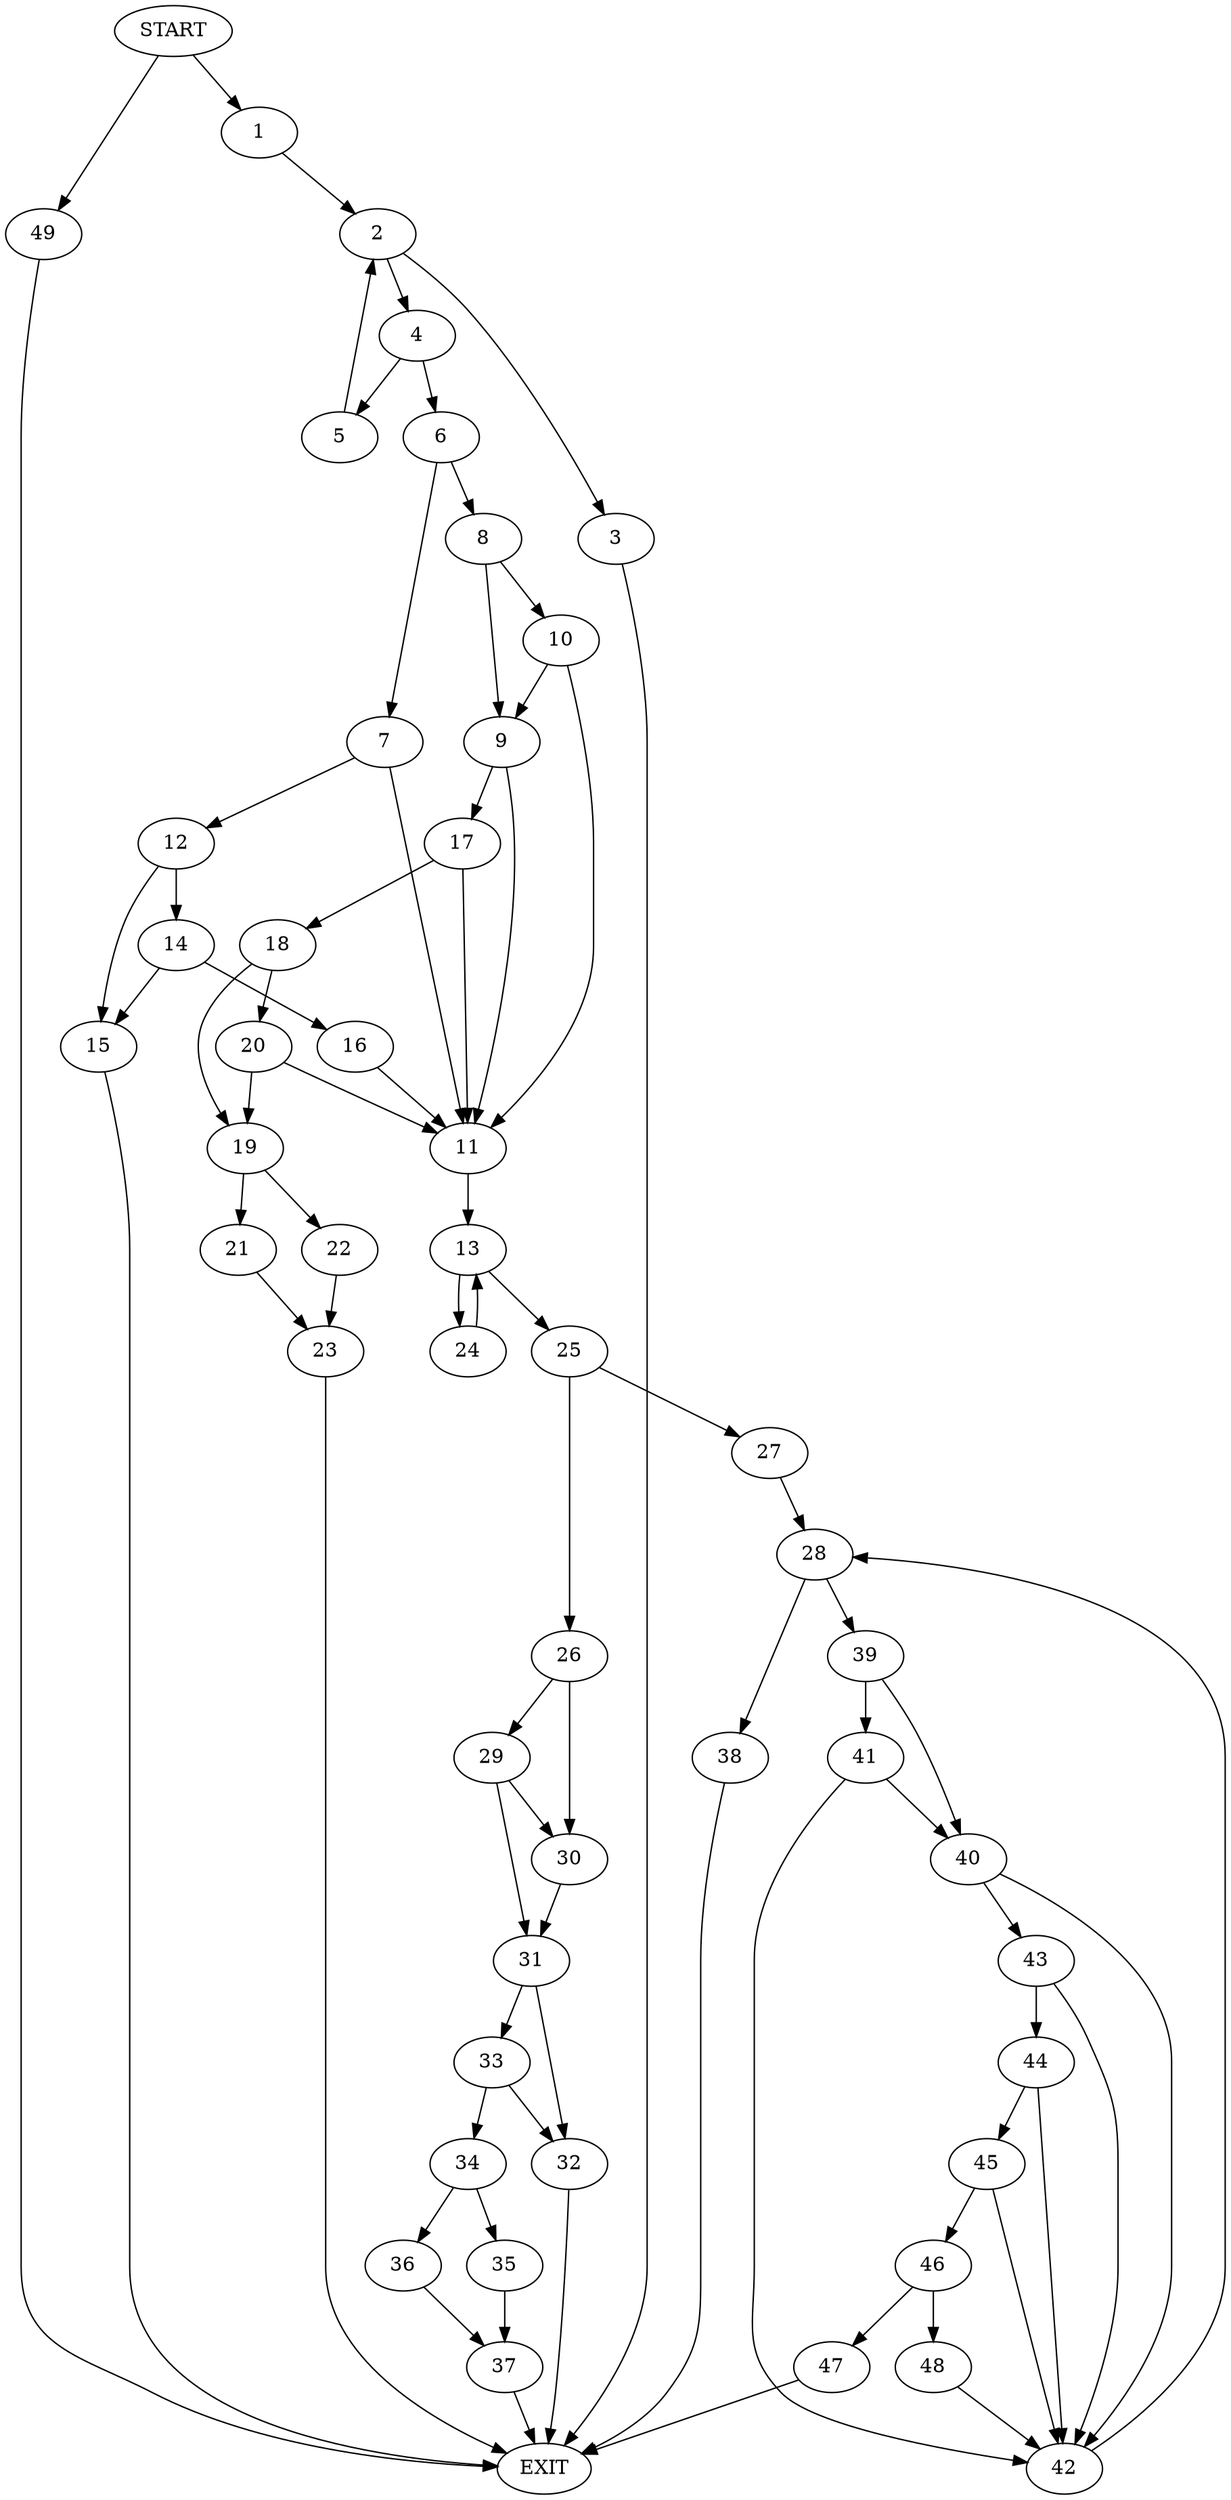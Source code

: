 digraph {
0 [label="START"]
50 [label="EXIT"]
0 -> 1
1 -> 2
2 -> 3
2 -> 4
3 -> 50
4 -> 5
4 -> 6
6 -> 7
6 -> 8
5 -> 2
8 -> 9
8 -> 10
7 -> 11
7 -> 12
11 -> 13
12 -> 14
12 -> 15
15 -> 50
14 -> 16
14 -> 15
16 -> 11
9 -> 17
9 -> 11
10 -> 9
10 -> 11
17 -> 18
17 -> 11
18 -> 19
18 -> 20
19 -> 21
19 -> 22
20 -> 19
20 -> 11
21 -> 23
22 -> 23
23 -> 50
13 -> 24
13 -> 25
24 -> 13
25 -> 26
25 -> 27
27 -> 28
26 -> 29
26 -> 30
29 -> 31
29 -> 30
30 -> 31
31 -> 32
31 -> 33
32 -> 50
33 -> 32
33 -> 34
34 -> 35
34 -> 36
36 -> 37
35 -> 37
37 -> 50
28 -> 38
28 -> 39
39 -> 40
39 -> 41
38 -> 50
41 -> 40
41 -> 42
40 -> 42
40 -> 43
42 -> 28
43 -> 42
43 -> 44
44 -> 42
44 -> 45
45 -> 46
45 -> 42
46 -> 47
46 -> 48
48 -> 42
47 -> 50
0 -> 49
49 -> 50
}
